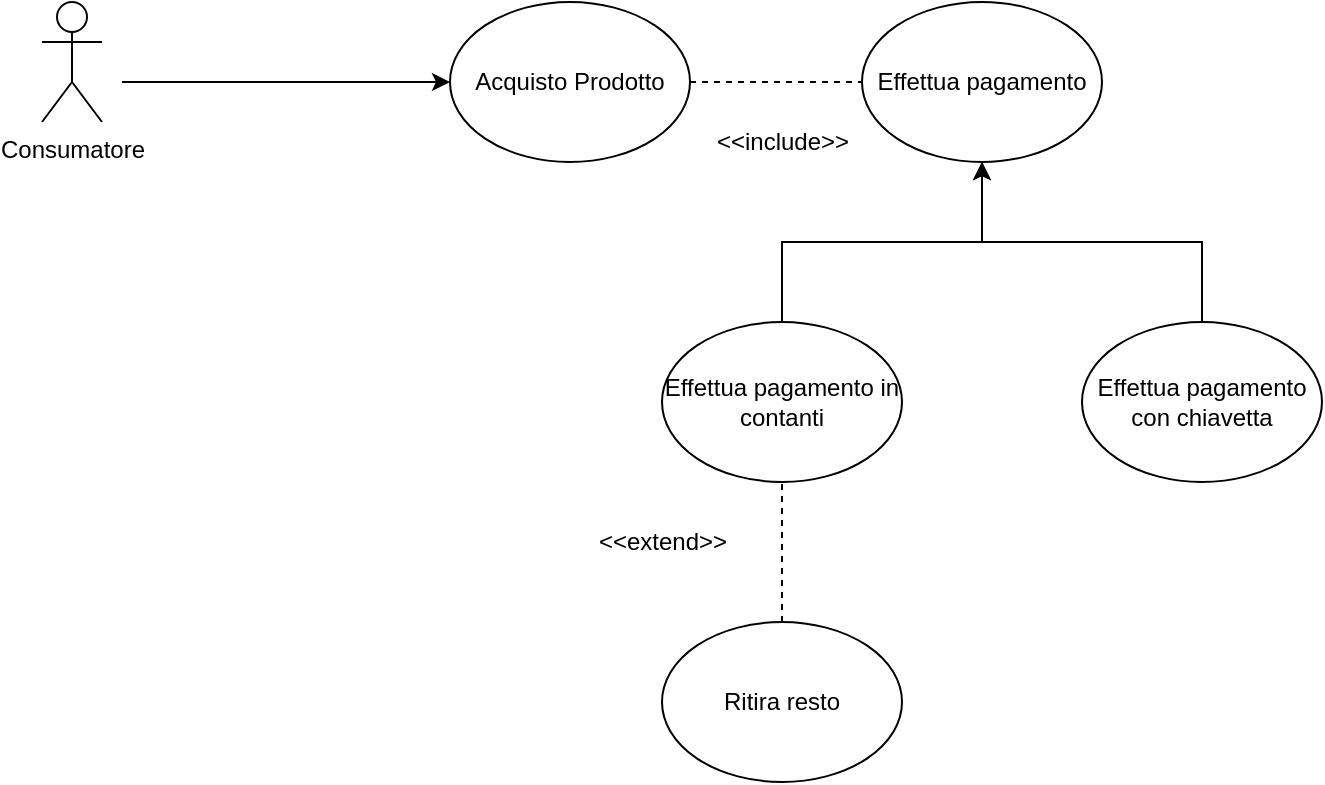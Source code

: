 <mxfile version="15.3.7" type="device"><diagram id="w2RQtXMFj4sck9MSNAdd" name="Page-1"><mxGraphModel dx="1053" dy="1161" grid="1" gridSize="10" guides="1" tooltips="1" connect="1" arrows="1" fold="1" page="1" pageScale="1" pageWidth="827" pageHeight="1169" math="0" shadow="0"><root><mxCell id="0"/><mxCell id="1" parent="0"/><mxCell id="H4DiePw2zksTuVf8wLkJ-1" value="Consumatore&lt;br&gt;" style="shape=umlActor;verticalLabelPosition=bottom;verticalAlign=top;html=1;outlineConnect=0;" vertex="1" parent="1"><mxGeometry x="90" y="200" width="30" height="60" as="geometry"/></mxCell><mxCell id="H4DiePw2zksTuVf8wLkJ-2" value="Acquisto Prodotto" style="ellipse;whiteSpace=wrap;html=1;" vertex="1" parent="1"><mxGeometry x="294" y="200" width="120" height="80" as="geometry"/></mxCell><mxCell id="H4DiePw2zksTuVf8wLkJ-3" value="Effettua pagamento" style="ellipse;whiteSpace=wrap;html=1;" vertex="1" parent="1"><mxGeometry x="500" y="200" width="120" height="80" as="geometry"/></mxCell><mxCell id="H4DiePw2zksTuVf8wLkJ-5" value="" style="endArrow=classic;html=1;entryX=0;entryY=0.5;entryDx=0;entryDy=0;" edge="1" parent="1" target="H4DiePw2zksTuVf8wLkJ-2"><mxGeometry width="50" height="50" relative="1" as="geometry"><mxPoint x="130" y="240" as="sourcePoint"/><mxPoint x="400" y="530" as="targetPoint"/></mxGeometry></mxCell><mxCell id="H4DiePw2zksTuVf8wLkJ-8" value="" style="endArrow=none;dashed=1;html=1;exitX=1;exitY=0.5;exitDx=0;exitDy=0;entryX=0;entryY=0.5;entryDx=0;entryDy=0;" edge="1" parent="1" source="H4DiePw2zksTuVf8wLkJ-2" target="H4DiePw2zksTuVf8wLkJ-3"><mxGeometry width="50" height="50" relative="1" as="geometry"><mxPoint x="350" y="580" as="sourcePoint"/><mxPoint x="400" y="530" as="targetPoint"/></mxGeometry></mxCell><mxCell id="H4DiePw2zksTuVf8wLkJ-9" value="&amp;lt;&amp;lt;include&amp;gt;&amp;gt;" style="text;html=1;align=center;verticalAlign=middle;resizable=0;points=[];autosize=1;strokeColor=none;fillColor=none;" vertex="1" parent="1"><mxGeometry x="420" y="260" width="80" height="20" as="geometry"/></mxCell><mxCell id="H4DiePw2zksTuVf8wLkJ-14" style="edgeStyle=orthogonalEdgeStyle;rounded=0;orthogonalLoop=1;jettySize=auto;html=1;entryX=0.5;entryY=1;entryDx=0;entryDy=0;" edge="1" parent="1" source="H4DiePw2zksTuVf8wLkJ-10" target="H4DiePw2zksTuVf8wLkJ-3"><mxGeometry relative="1" as="geometry"/></mxCell><mxCell id="H4DiePw2zksTuVf8wLkJ-10" value="Effettua pagamento con chiavetta" style="ellipse;whiteSpace=wrap;html=1;" vertex="1" parent="1"><mxGeometry x="610" y="360" width="120" height="80" as="geometry"/></mxCell><mxCell id="H4DiePw2zksTuVf8wLkJ-13" style="edgeStyle=orthogonalEdgeStyle;rounded=0;orthogonalLoop=1;jettySize=auto;html=1;entryX=0.5;entryY=1;entryDx=0;entryDy=0;" edge="1" parent="1" source="H4DiePw2zksTuVf8wLkJ-11" target="H4DiePw2zksTuVf8wLkJ-3"><mxGeometry relative="1" as="geometry"/></mxCell><mxCell id="H4DiePw2zksTuVf8wLkJ-11" value="Effettua pagamento in contanti" style="ellipse;whiteSpace=wrap;html=1;" vertex="1" parent="1"><mxGeometry x="400" y="360" width="120" height="80" as="geometry"/></mxCell><mxCell id="H4DiePw2zksTuVf8wLkJ-15" value="Ritira resto" style="ellipse;whiteSpace=wrap;html=1;" vertex="1" parent="1"><mxGeometry x="400" y="510" width="120" height="80" as="geometry"/></mxCell><mxCell id="H4DiePw2zksTuVf8wLkJ-16" value="" style="endArrow=none;dashed=1;html=1;exitX=0.5;exitY=0;exitDx=0;exitDy=0;" edge="1" parent="1" source="H4DiePw2zksTuVf8wLkJ-15"><mxGeometry width="50" height="50" relative="1" as="geometry"><mxPoint x="350" y="140" as="sourcePoint"/><mxPoint x="460" y="440" as="targetPoint"/></mxGeometry></mxCell><mxCell id="H4DiePw2zksTuVf8wLkJ-17" value="&amp;lt;&amp;lt;extend&amp;gt;&amp;gt;" style="text;html=1;align=center;verticalAlign=middle;resizable=0;points=[];autosize=1;strokeColor=none;fillColor=none;" vertex="1" parent="1"><mxGeometry x="360" y="460" width="80" height="20" as="geometry"/></mxCell></root></mxGraphModel></diagram></mxfile>